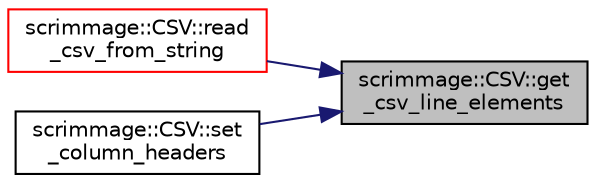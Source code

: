 digraph "scrimmage::CSV::get_csv_line_elements"
{
 // LATEX_PDF_SIZE
  edge [fontname="Helvetica",fontsize="10",labelfontname="Helvetica",labelfontsize="10"];
  node [fontname="Helvetica",fontsize="10",shape=record];
  rankdir="RL";
  Node1 [label="scrimmage::CSV::get\l_csv_line_elements",height=0.2,width=0.4,color="black", fillcolor="grey75", style="filled", fontcolor="black",tooltip=" "];
  Node1 -> Node2 [dir="back",color="midnightblue",fontsize="10",style="solid",fontname="Helvetica"];
  Node2 [label="scrimmage::CSV::read\l_csv_from_string",height=0.2,width=0.4,color="red", fillcolor="white", style="filled",URL="$classscrimmage_1_1CSV.html#ac0f9f82700aece4784033283a479d1c6",tooltip=" "];
  Node1 -> Node5 [dir="back",color="midnightblue",fontsize="10",style="solid",fontname="Helvetica"];
  Node5 [label="scrimmage::CSV::set\l_column_headers",height=0.2,width=0.4,color="black", fillcolor="white", style="filled",URL="$classscrimmage_1_1CSV.html#a1c6958dfe08a2e366a971afe17351d59",tooltip=" "];
}
